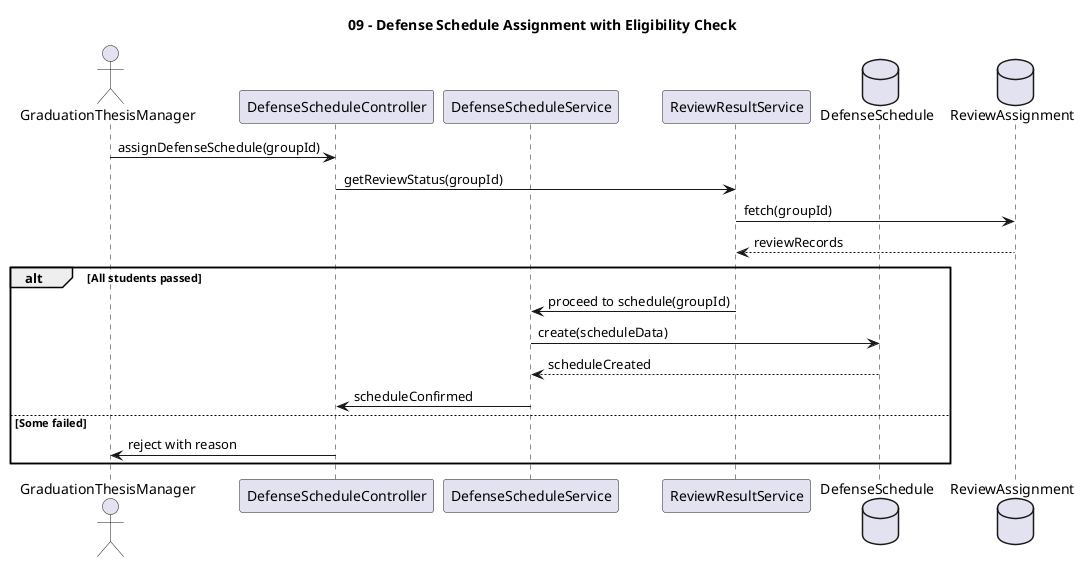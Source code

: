 @startuml
title 09 - Defense Schedule Assignment with Eligibility Check

actor GraduationThesisManager
participant DefenseScheduleController
participant DefenseScheduleService
participant ReviewResultService
database DefenseSchedule
database ReviewAssignment

GraduationThesisManager -> DefenseScheduleController : assignDefenseSchedule(groupId)

DefenseScheduleController -> ReviewResultService : getReviewStatus(groupId)
ReviewResultService -> ReviewAssignment : fetch(groupId)
ReviewAssignment --> ReviewResultService : reviewRecords
alt All students passed
  ReviewResultService -> DefenseScheduleService : proceed to schedule(groupId)
  DefenseScheduleService -> DefenseSchedule : create(scheduleData)
  DefenseSchedule --> DefenseScheduleService : scheduleCreated
  DefenseScheduleService -> DefenseScheduleController : scheduleConfirmed
else Some failed
  DefenseScheduleController -> GraduationThesisManager : reject with reason
end
@enduml